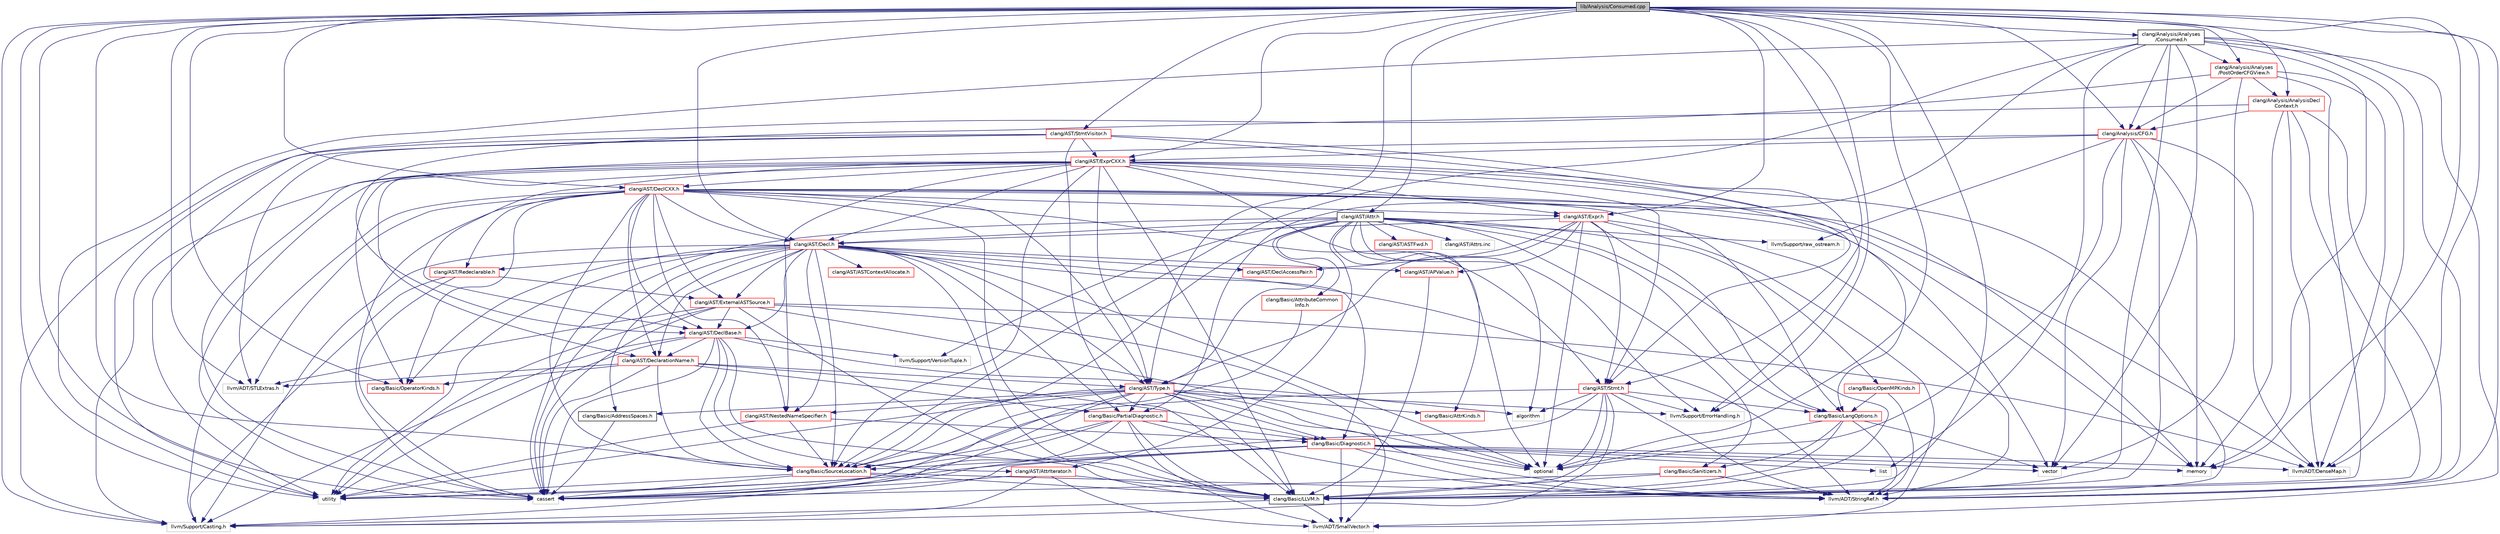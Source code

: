 digraph "lib/Analysis/Consumed.cpp"
{
 // LATEX_PDF_SIZE
  bgcolor="transparent";
  edge [fontname="Helvetica",fontsize="10",labelfontname="Helvetica",labelfontsize="10"];
  node [fontname="Helvetica",fontsize="10",shape=record];
  Node1 [label="lib/Analysis/Consumed.cpp",height=0.2,width=0.4,color="black", fillcolor="grey75", style="filled", fontcolor="black",tooltip=" "];
  Node1 -> Node2 [color="midnightblue",fontsize="10",style="solid",fontname="Helvetica"];
  Node2 [label="clang/Analysis/Analyses\l/Consumed.h",height=0.2,width=0.4,color="black",URL="$Consumed_8h.html",tooltip=" "];
  Node2 -> Node3 [color="midnightblue",fontsize="10",style="solid",fontname="Helvetica"];
  Node3 [label="clang/Analysis/Analyses\l/PostOrderCFGView.h",height=0.2,width=0.4,color="red",URL="$PostOrderCFGView_8h.html",tooltip=" "];
  Node3 -> Node4 [color="midnightblue",fontsize="10",style="solid",fontname="Helvetica"];
  Node4 [label="clang/Analysis/AnalysisDecl\lContext.h",height=0.2,width=0.4,color="red",URL="$AnalysisDeclContext_8h.html",tooltip=" "];
  Node4 -> Node5 [color="midnightblue",fontsize="10",style="solid",fontname="Helvetica"];
  Node5 [label="clang/AST/DeclBase.h",height=0.2,width=0.4,color="red",URL="$DeclBase_8h.html",tooltip=" "];
  Node5 -> Node8 [color="midnightblue",fontsize="10",style="solid",fontname="Helvetica"];
  Node8 [label="clang/AST/AttrIterator.h",height=0.2,width=0.4,color="red",URL="$AttrIterator_8h.html",tooltip=" "];
  Node8 -> Node9 [color="midnightblue",fontsize="10",style="solid",fontname="Helvetica"];
  Node9 [label="clang/Basic/LLVM.h",height=0.2,width=0.4,color="black",URL="$LLVM_8h.html",tooltip=" "];
  Node9 -> Node10 [color="midnightblue",fontsize="10",style="solid",fontname="Helvetica"];
  Node10 [label="llvm/Support/Casting.h",height=0.2,width=0.4,color="grey75",tooltip=" "];
  Node9 -> Node11 [color="midnightblue",fontsize="10",style="solid",fontname="Helvetica"];
  Node11 [label="llvm/ADT/SmallVector.h",height=0.2,width=0.4,color="grey75",tooltip=" "];
  Node8 -> Node11 [color="midnightblue",fontsize="10",style="solid",fontname="Helvetica"];
  Node8 -> Node10 [color="midnightblue",fontsize="10",style="solid",fontname="Helvetica"];
  Node8 -> Node12 [color="midnightblue",fontsize="10",style="solid",fontname="Helvetica"];
  Node12 [label="cassert",height=0.2,width=0.4,color="grey75",tooltip=" "];
  Node5 -> Node15 [color="midnightblue",fontsize="10",style="solid",fontname="Helvetica"];
  Node15 [label="clang/AST/DeclarationName.h",height=0.2,width=0.4,color="red",URL="$DeclarationName_8h.html",tooltip=" "];
  Node15 -> Node16 [color="midnightblue",fontsize="10",style="solid",fontname="Helvetica"];
  Node16 [label="clang/AST/Type.h",height=0.2,width=0.4,color="red",URL="$Type_8h.html",tooltip=" "];
  Node16 -> Node21 [color="midnightblue",fontsize="10",style="solid",fontname="Helvetica"];
  Node21 [label="clang/AST/NestedNameSpecifier.h",height=0.2,width=0.4,color="red",URL="$NestedNameSpecifier_8h.html",tooltip=" "];
  Node21 -> Node22 [color="midnightblue",fontsize="10",style="solid",fontname="Helvetica"];
  Node22 [label="clang/Basic/Diagnostic.h",height=0.2,width=0.4,color="red",URL="$Basic_2Diagnostic_8h.html",tooltip=" "];
  Node22 -> Node33 [color="midnightblue",fontsize="10",style="solid",fontname="Helvetica"];
  Node33 [label="clang/Basic/SourceLocation.h",height=0.2,width=0.4,color="red",URL="$SourceLocation_8h.html",tooltip=" "];
  Node33 -> Node9 [color="midnightblue",fontsize="10",style="solid",fontname="Helvetica"];
  Node33 -> Node25 [color="midnightblue",fontsize="10",style="solid",fontname="Helvetica"];
  Node25 [label="llvm/ADT/StringRef.h",height=0.2,width=0.4,color="grey75",tooltip=" "];
  Node33 -> Node12 [color="midnightblue",fontsize="10",style="solid",fontname="Helvetica"];
  Node33 -> Node34 [color="midnightblue",fontsize="10",style="solid",fontname="Helvetica"];
  Node34 [label="utility",height=0.2,width=0.4,color="grey75",tooltip=" "];
  Node22 -> Node41 [color="midnightblue",fontsize="10",style="solid",fontname="Helvetica"];
  Node41 [label="llvm/ADT/DenseMap.h",height=0.2,width=0.4,color="grey75",tooltip=" "];
  Node22 -> Node11 [color="midnightblue",fontsize="10",style="solid",fontname="Helvetica"];
  Node22 -> Node25 [color="midnightblue",fontsize="10",style="solid",fontname="Helvetica"];
  Node22 -> Node12 [color="midnightblue",fontsize="10",style="solid",fontname="Helvetica"];
  Node22 -> Node45 [color="midnightblue",fontsize="10",style="solid",fontname="Helvetica"];
  Node45 [label="list",height=0.2,width=0.4,color="grey75",tooltip=" "];
  Node22 -> Node47 [color="midnightblue",fontsize="10",style="solid",fontname="Helvetica"];
  Node47 [label="memory",height=0.2,width=0.4,color="grey75",tooltip=" "];
  Node22 -> Node26 [color="midnightblue",fontsize="10",style="solid",fontname="Helvetica"];
  Node26 [label="optional",height=0.2,width=0.4,color="grey75",tooltip=" "];
  Node22 -> Node34 [color="midnightblue",fontsize="10",style="solid",fontname="Helvetica"];
  Node22 -> Node27 [color="midnightblue",fontsize="10",style="solid",fontname="Helvetica"];
  Node27 [label="vector",height=0.2,width=0.4,color="grey75",tooltip=" "];
  Node21 -> Node33 [color="midnightblue",fontsize="10",style="solid",fontname="Helvetica"];
  Node21 -> Node34 [color="midnightblue",fontsize="10",style="solid",fontname="Helvetica"];
  Node16 -> Node55 [color="midnightblue",fontsize="10",style="solid",fontname="Helvetica"];
  Node55 [label="clang/Basic/AddressSpaces.h",height=0.2,width=0.4,color="black",URL="$AddressSpaces_8h.html",tooltip=" "];
  Node55 -> Node12 [color="midnightblue",fontsize="10",style="solid",fontname="Helvetica"];
  Node16 -> Node56 [color="midnightblue",fontsize="10",style="solid",fontname="Helvetica"];
  Node56 [label="clang/Basic/AttrKinds.h",height=0.2,width=0.4,color="red",URL="$AttrKinds_8h.html",tooltip=" "];
  Node16 -> Node22 [color="midnightblue",fontsize="10",style="solid",fontname="Helvetica"];
  Node16 -> Node9 [color="midnightblue",fontsize="10",style="solid",fontname="Helvetica"];
  Node16 -> Node60 [color="midnightblue",fontsize="10",style="solid",fontname="Helvetica"];
  Node60 [label="clang/Basic/PartialDiagnostic.h",height=0.2,width=0.4,color="red",URL="$PartialDiagnostic_8h.html",tooltip=" "];
  Node60 -> Node22 [color="midnightblue",fontsize="10",style="solid",fontname="Helvetica"];
  Node60 -> Node9 [color="midnightblue",fontsize="10",style="solid",fontname="Helvetica"];
  Node60 -> Node33 [color="midnightblue",fontsize="10",style="solid",fontname="Helvetica"];
  Node60 -> Node11 [color="midnightblue",fontsize="10",style="solid",fontname="Helvetica"];
  Node60 -> Node25 [color="midnightblue",fontsize="10",style="solid",fontname="Helvetica"];
  Node60 -> Node12 [color="midnightblue",fontsize="10",style="solid",fontname="Helvetica"];
  Node60 -> Node34 [color="midnightblue",fontsize="10",style="solid",fontname="Helvetica"];
  Node16 -> Node33 [color="midnightblue",fontsize="10",style="solid",fontname="Helvetica"];
  Node16 -> Node25 [color="midnightblue",fontsize="10",style="solid",fontname="Helvetica"];
  Node16 -> Node10 [color="midnightblue",fontsize="10",style="solid",fontname="Helvetica"];
  Node16 -> Node37 [color="midnightblue",fontsize="10",style="solid",fontname="Helvetica"];
  Node37 [label="llvm/Support/ErrorHandling.h",height=0.2,width=0.4,color="grey75",tooltip=" "];
  Node16 -> Node12 [color="midnightblue",fontsize="10",style="solid",fontname="Helvetica"];
  Node16 -> Node26 [color="midnightblue",fontsize="10",style="solid",fontname="Helvetica"];
  Node16 -> Node34 [color="midnightblue",fontsize="10",style="solid",fontname="Helvetica"];
  Node15 -> Node22 [color="midnightblue",fontsize="10",style="solid",fontname="Helvetica"];
  Node15 -> Node80 [color="midnightblue",fontsize="10",style="solid",fontname="Helvetica"];
  Node80 [label="clang/Basic/OperatorKinds.h",height=0.2,width=0.4,color="red",URL="$OperatorKinds_8h.html",tooltip=" "];
  Node15 -> Node60 [color="midnightblue",fontsize="10",style="solid",fontname="Helvetica"];
  Node15 -> Node33 [color="midnightblue",fontsize="10",style="solid",fontname="Helvetica"];
  Node15 -> Node82 [color="midnightblue",fontsize="10",style="solid",fontname="Helvetica"];
  Node82 [label="llvm/ADT/STLExtras.h",height=0.2,width=0.4,color="grey75",tooltip=" "];
  Node15 -> Node12 [color="midnightblue",fontsize="10",style="solid",fontname="Helvetica"];
  Node5 -> Node9 [color="midnightblue",fontsize="10",style="solid",fontname="Helvetica"];
  Node5 -> Node33 [color="midnightblue",fontsize="10",style="solid",fontname="Helvetica"];
  Node5 -> Node10 [color="midnightblue",fontsize="10",style="solid",fontname="Helvetica"];
  Node5 -> Node85 [color="midnightblue",fontsize="10",style="solid",fontname="Helvetica"];
  Node85 [label="llvm/Support/VersionTuple.h",height=0.2,width=0.4,color="grey75",tooltip=" "];
  Node5 -> Node86 [color="midnightblue",fontsize="10",style="solid",fontname="Helvetica"];
  Node86 [label="algorithm",height=0.2,width=0.4,color="grey75",tooltip=" "];
  Node5 -> Node12 [color="midnightblue",fontsize="10",style="solid",fontname="Helvetica"];
  Node5 -> Node34 [color="midnightblue",fontsize="10",style="solid",fontname="Helvetica"];
  Node4 -> Node89 [color="midnightblue",fontsize="10",style="solid",fontname="Helvetica"];
  Node89 [label="clang/Analysis/CFG.h",height=0.2,width=0.4,color="red",URL="$CFG_8h.html",tooltip=" "];
  Node89 -> Node92 [color="midnightblue",fontsize="10",style="solid",fontname="Helvetica"];
  Node92 [label="clang/AST/ExprCXX.h",height=0.2,width=0.4,color="red",URL="$ExprCXX_8h.html",tooltip=" "];
  Node92 -> Node102 [color="midnightblue",fontsize="10",style="solid",fontname="Helvetica"];
  Node102 [label="clang/AST/Decl.h",height=0.2,width=0.4,color="red",URL="$Decl_8h.html",tooltip=" "];
  Node102 -> Node95 [color="midnightblue",fontsize="10",style="solid",fontname="Helvetica"];
  Node95 [label="clang/AST/APValue.h",height=0.2,width=0.4,color="red",URL="$APValue_8h.html",tooltip=" "];
  Node95 -> Node9 [color="midnightblue",fontsize="10",style="solid",fontname="Helvetica"];
  Node102 -> Node100 [color="midnightblue",fontsize="10",style="solid",fontname="Helvetica"];
  Node100 [label="clang/AST/ASTContextAllocate.h",height=0.2,width=0.4,color="red",URL="$ASTContextAllocate_8h.html",tooltip=" "];
  Node102 -> Node103 [color="midnightblue",fontsize="10",style="solid",fontname="Helvetica"];
  Node103 [label="clang/AST/DeclAccessPair.h",height=0.2,width=0.4,color="red",URL="$DeclAccessPair_8h.html",tooltip=" "];
  Node102 -> Node5 [color="midnightblue",fontsize="10",style="solid",fontname="Helvetica"];
  Node102 -> Node15 [color="midnightblue",fontsize="10",style="solid",fontname="Helvetica"];
  Node102 -> Node104 [color="midnightblue",fontsize="10",style="solid",fontname="Helvetica"];
  Node104 [label="clang/AST/ExternalASTSource.h",height=0.2,width=0.4,color="red",URL="$ExternalASTSource_8h.html",tooltip=" "];
  Node104 -> Node5 [color="midnightblue",fontsize="10",style="solid",fontname="Helvetica"];
  Node104 -> Node9 [color="midnightblue",fontsize="10",style="solid",fontname="Helvetica"];
  Node104 -> Node41 [color="midnightblue",fontsize="10",style="solid",fontname="Helvetica"];
  Node104 -> Node82 [color="midnightblue",fontsize="10",style="solid",fontname="Helvetica"];
  Node104 -> Node11 [color="midnightblue",fontsize="10",style="solid",fontname="Helvetica"];
  Node104 -> Node12 [color="midnightblue",fontsize="10",style="solid",fontname="Helvetica"];
  Node104 -> Node26 [color="midnightblue",fontsize="10",style="solid",fontname="Helvetica"];
  Node104 -> Node34 [color="midnightblue",fontsize="10",style="solid",fontname="Helvetica"];
  Node102 -> Node21 [color="midnightblue",fontsize="10",style="solid",fontname="Helvetica"];
  Node102 -> Node108 [color="midnightblue",fontsize="10",style="solid",fontname="Helvetica"];
  Node108 [label="clang/AST/Redeclarable.h",height=0.2,width=0.4,color="red",URL="$Redeclarable_8h.html",tooltip=" "];
  Node108 -> Node104 [color="midnightblue",fontsize="10",style="solid",fontname="Helvetica"];
  Node108 -> Node10 [color="midnightblue",fontsize="10",style="solid",fontname="Helvetica"];
  Node108 -> Node12 [color="midnightblue",fontsize="10",style="solid",fontname="Helvetica"];
  Node102 -> Node16 [color="midnightblue",fontsize="10",style="solid",fontname="Helvetica"];
  Node102 -> Node55 [color="midnightblue",fontsize="10",style="solid",fontname="Helvetica"];
  Node102 -> Node22 [color="midnightblue",fontsize="10",style="solid",fontname="Helvetica"];
  Node102 -> Node9 [color="midnightblue",fontsize="10",style="solid",fontname="Helvetica"];
  Node102 -> Node80 [color="midnightblue",fontsize="10",style="solid",fontname="Helvetica"];
  Node102 -> Node60 [color="midnightblue",fontsize="10",style="solid",fontname="Helvetica"];
  Node102 -> Node33 [color="midnightblue",fontsize="10",style="solid",fontname="Helvetica"];
  Node102 -> Node25 [color="midnightblue",fontsize="10",style="solid",fontname="Helvetica"];
  Node102 -> Node10 [color="midnightblue",fontsize="10",style="solid",fontname="Helvetica"];
  Node102 -> Node12 [color="midnightblue",fontsize="10",style="solid",fontname="Helvetica"];
  Node102 -> Node26 [color="midnightblue",fontsize="10",style="solid",fontname="Helvetica"];
  Node102 -> Node34 [color="midnightblue",fontsize="10",style="solid",fontname="Helvetica"];
  Node92 -> Node5 [color="midnightblue",fontsize="10",style="solid",fontname="Helvetica"];
  Node92 -> Node139 [color="midnightblue",fontsize="10",style="solid",fontname="Helvetica"];
  Node139 [label="clang/AST/DeclCXX.h",height=0.2,width=0.4,color="red",URL="$DeclCXX_8h.html",tooltip=" "];
  Node139 -> Node102 [color="midnightblue",fontsize="10",style="solid",fontname="Helvetica"];
  Node139 -> Node5 [color="midnightblue",fontsize="10",style="solid",fontname="Helvetica"];
  Node139 -> Node15 [color="midnightblue",fontsize="10",style="solid",fontname="Helvetica"];
  Node139 -> Node94 [color="midnightblue",fontsize="10",style="solid",fontname="Helvetica"];
  Node94 [label="clang/AST/Expr.h",height=0.2,width=0.4,color="red",URL="$Expr_8h.html",tooltip=" "];
  Node94 -> Node95 [color="midnightblue",fontsize="10",style="solid",fontname="Helvetica"];
  Node94 -> Node102 [color="midnightblue",fontsize="10",style="solid",fontname="Helvetica"];
  Node94 -> Node103 [color="midnightblue",fontsize="10",style="solid",fontname="Helvetica"];
  Node94 -> Node113 [color="midnightblue",fontsize="10",style="solid",fontname="Helvetica"];
  Node113 [label="clang/AST/Stmt.h",height=0.2,width=0.4,color="red",URL="$Stmt_8h.html",tooltip=" "];
  Node113 -> Node9 [color="midnightblue",fontsize="10",style="solid",fontname="Helvetica"];
  Node113 -> Node117 [color="midnightblue",fontsize="10",style="solid",fontname="Helvetica"];
  Node117 [label="clang/Basic/LangOptions.h",height=0.2,width=0.4,color="red",URL="$LangOptions_8h.html",tooltip=" "];
  Node117 -> Node9 [color="midnightblue",fontsize="10",style="solid",fontname="Helvetica"];
  Node117 -> Node124 [color="midnightblue",fontsize="10",style="solid",fontname="Helvetica"];
  Node124 [label="clang/Basic/Sanitizers.h",height=0.2,width=0.4,color="red",URL="$Sanitizers_8h.html",tooltip=" "];
  Node124 -> Node9 [color="midnightblue",fontsize="10",style="solid",fontname="Helvetica"];
  Node124 -> Node25 [color="midnightblue",fontsize="10",style="solid",fontname="Helvetica"];
  Node124 -> Node12 [color="midnightblue",fontsize="10",style="solid",fontname="Helvetica"];
  Node117 -> Node25 [color="midnightblue",fontsize="10",style="solid",fontname="Helvetica"];
  Node117 -> Node26 [color="midnightblue",fontsize="10",style="solid",fontname="Helvetica"];
  Node117 -> Node27 [color="midnightblue",fontsize="10",style="solid",fontname="Helvetica"];
  Node113 -> Node33 [color="midnightblue",fontsize="10",style="solid",fontname="Helvetica"];
  Node113 -> Node25 [color="midnightblue",fontsize="10",style="solid",fontname="Helvetica"];
  Node113 -> Node10 [color="midnightblue",fontsize="10",style="solid",fontname="Helvetica"];
  Node113 -> Node37 [color="midnightblue",fontsize="10",style="solid",fontname="Helvetica"];
  Node113 -> Node86 [color="midnightblue",fontsize="10",style="solid",fontname="Helvetica"];
  Node113 -> Node12 [color="midnightblue",fontsize="10",style="solid",fontname="Helvetica"];
  Node113 -> Node26 [color="midnightblue",fontsize="10",style="solid",fontname="Helvetica"];
  Node94 -> Node16 [color="midnightblue",fontsize="10",style="solid",fontname="Helvetica"];
  Node94 -> Node117 [color="midnightblue",fontsize="10",style="solid",fontname="Helvetica"];
  Node94 -> Node11 [color="midnightblue",fontsize="10",style="solid",fontname="Helvetica"];
  Node94 -> Node25 [color="midnightblue",fontsize="10",style="solid",fontname="Helvetica"];
  Node94 -> Node26 [color="midnightblue",fontsize="10",style="solid",fontname="Helvetica"];
  Node139 -> Node104 [color="midnightblue",fontsize="10",style="solid",fontname="Helvetica"];
  Node139 -> Node21 [color="midnightblue",fontsize="10",style="solid",fontname="Helvetica"];
  Node139 -> Node108 [color="midnightblue",fontsize="10",style="solid",fontname="Helvetica"];
  Node139 -> Node113 [color="midnightblue",fontsize="10",style="solid",fontname="Helvetica"];
  Node139 -> Node16 [color="midnightblue",fontsize="10",style="solid",fontname="Helvetica"];
  Node139 -> Node9 [color="midnightblue",fontsize="10",style="solid",fontname="Helvetica"];
  Node139 -> Node117 [color="midnightblue",fontsize="10",style="solid",fontname="Helvetica"];
  Node139 -> Node80 [color="midnightblue",fontsize="10",style="solid",fontname="Helvetica"];
  Node139 -> Node33 [color="midnightblue",fontsize="10",style="solid",fontname="Helvetica"];
  Node139 -> Node41 [color="midnightblue",fontsize="10",style="solid",fontname="Helvetica"];
  Node139 -> Node82 [color="midnightblue",fontsize="10",style="solid",fontname="Helvetica"];
  Node139 -> Node10 [color="midnightblue",fontsize="10",style="solid",fontname="Helvetica"];
  Node139 -> Node12 [color="midnightblue",fontsize="10",style="solid",fontname="Helvetica"];
  Node139 -> Node47 [color="midnightblue",fontsize="10",style="solid",fontname="Helvetica"];
  Node139 -> Node27 [color="midnightblue",fontsize="10",style="solid",fontname="Helvetica"];
  Node92 -> Node15 [color="midnightblue",fontsize="10",style="solid",fontname="Helvetica"];
  Node92 -> Node94 [color="midnightblue",fontsize="10",style="solid",fontname="Helvetica"];
  Node92 -> Node21 [color="midnightblue",fontsize="10",style="solid",fontname="Helvetica"];
  Node92 -> Node113 [color="midnightblue",fontsize="10",style="solid",fontname="Helvetica"];
  Node92 -> Node16 [color="midnightblue",fontsize="10",style="solid",fontname="Helvetica"];
  Node92 -> Node9 [color="midnightblue",fontsize="10",style="solid",fontname="Helvetica"];
  Node92 -> Node117 [color="midnightblue",fontsize="10",style="solid",fontname="Helvetica"];
  Node92 -> Node80 [color="midnightblue",fontsize="10",style="solid",fontname="Helvetica"];
  Node92 -> Node33 [color="midnightblue",fontsize="10",style="solid",fontname="Helvetica"];
  Node92 -> Node25 [color="midnightblue",fontsize="10",style="solid",fontname="Helvetica"];
  Node92 -> Node10 [color="midnightblue",fontsize="10",style="solid",fontname="Helvetica"];
  Node92 -> Node12 [color="midnightblue",fontsize="10",style="solid",fontname="Helvetica"];
  Node92 -> Node47 [color="midnightblue",fontsize="10",style="solid",fontname="Helvetica"];
  Node92 -> Node26 [color="midnightblue",fontsize="10",style="solid",fontname="Helvetica"];
  Node89 -> Node9 [color="midnightblue",fontsize="10",style="solid",fontname="Helvetica"];
  Node89 -> Node41 [color="midnightblue",fontsize="10",style="solid",fontname="Helvetica"];
  Node89 -> Node7 [color="midnightblue",fontsize="10",style="solid",fontname="Helvetica"];
  Node7 [label="llvm/Support/raw_ostream.h",height=0.2,width=0.4,color="grey75",tooltip=" "];
  Node89 -> Node12 [color="midnightblue",fontsize="10",style="solid",fontname="Helvetica"];
  Node89 -> Node47 [color="midnightblue",fontsize="10",style="solid",fontname="Helvetica"];
  Node89 -> Node26 [color="midnightblue",fontsize="10",style="solid",fontname="Helvetica"];
  Node89 -> Node27 [color="midnightblue",fontsize="10",style="solid",fontname="Helvetica"];
  Node4 -> Node9 [color="midnightblue",fontsize="10",style="solid",fontname="Helvetica"];
  Node4 -> Node41 [color="midnightblue",fontsize="10",style="solid",fontname="Helvetica"];
  Node4 -> Node25 [color="midnightblue",fontsize="10",style="solid",fontname="Helvetica"];
  Node4 -> Node47 [color="midnightblue",fontsize="10",style="solid",fontname="Helvetica"];
  Node3 -> Node89 [color="midnightblue",fontsize="10",style="solid",fontname="Helvetica"];
  Node3 -> Node9 [color="midnightblue",fontsize="10",style="solid",fontname="Helvetica"];
  Node3 -> Node41 [color="midnightblue",fontsize="10",style="solid",fontname="Helvetica"];
  Node3 -> Node34 [color="midnightblue",fontsize="10",style="solid",fontname="Helvetica"];
  Node3 -> Node27 [color="midnightblue",fontsize="10",style="solid",fontname="Helvetica"];
  Node2 -> Node89 [color="midnightblue",fontsize="10",style="solid",fontname="Helvetica"];
  Node2 -> Node9 [color="midnightblue",fontsize="10",style="solid",fontname="Helvetica"];
  Node2 -> Node60 [color="midnightblue",fontsize="10",style="solid",fontname="Helvetica"];
  Node2 -> Node33 [color="midnightblue",fontsize="10",style="solid",fontname="Helvetica"];
  Node2 -> Node41 [color="midnightblue",fontsize="10",style="solid",fontname="Helvetica"];
  Node2 -> Node11 [color="midnightblue",fontsize="10",style="solid",fontname="Helvetica"];
  Node2 -> Node25 [color="midnightblue",fontsize="10",style="solid",fontname="Helvetica"];
  Node2 -> Node45 [color="midnightblue",fontsize="10",style="solid",fontname="Helvetica"];
  Node2 -> Node47 [color="midnightblue",fontsize="10",style="solid",fontname="Helvetica"];
  Node2 -> Node34 [color="midnightblue",fontsize="10",style="solid",fontname="Helvetica"];
  Node2 -> Node27 [color="midnightblue",fontsize="10",style="solid",fontname="Helvetica"];
  Node1 -> Node184 [color="midnightblue",fontsize="10",style="solid",fontname="Helvetica"];
  Node184 [label="clang/AST/Attr.h",height=0.2,width=0.4,color="black",URL="$Attr_8h.html",tooltip=" "];
  Node184 -> Node150 [color="midnightblue",fontsize="10",style="solid",fontname="Helvetica"];
  Node150 [label="clang/AST/ASTFwd.h",height=0.2,width=0.4,color="red",URL="$ASTFwd_8h.html",tooltip=" "];
  Node184 -> Node8 [color="midnightblue",fontsize="10",style="solid",fontname="Helvetica"];
  Node184 -> Node102 [color="midnightblue",fontsize="10",style="solid",fontname="Helvetica"];
  Node184 -> Node16 [color="midnightblue",fontsize="10",style="solid",fontname="Helvetica"];
  Node184 -> Node56 [color="midnightblue",fontsize="10",style="solid",fontname="Helvetica"];
  Node184 -> Node185 [color="midnightblue",fontsize="10",style="solid",fontname="Helvetica"];
  Node185 [label="clang/Basic/AttributeCommon\lInfo.h",height=0.2,width=0.4,color="red",URL="$AttributeCommonInfo_8h.html",tooltip=" "];
  Node185 -> Node33 [color="midnightblue",fontsize="10",style="solid",fontname="Helvetica"];
  Node184 -> Node117 [color="midnightblue",fontsize="10",style="solid",fontname="Helvetica"];
  Node184 -> Node9 [color="midnightblue",fontsize="10",style="solid",fontname="Helvetica"];
  Node184 -> Node187 [color="midnightblue",fontsize="10",style="solid",fontname="Helvetica"];
  Node187 [label="clang/Basic/OpenMPKinds.h",height=0.2,width=0.4,color="red",URL="$OpenMPKinds_8h.html",tooltip=" "];
  Node187 -> Node117 [color="midnightblue",fontsize="10",style="solid",fontname="Helvetica"];
  Node187 -> Node25 [color="midnightblue",fontsize="10",style="solid",fontname="Helvetica"];
  Node184 -> Node124 [color="midnightblue",fontsize="10",style="solid",fontname="Helvetica"];
  Node184 -> Node33 [color="midnightblue",fontsize="10",style="solid",fontname="Helvetica"];
  Node184 -> Node37 [color="midnightblue",fontsize="10",style="solid",fontname="Helvetica"];
  Node184 -> Node85 [color="midnightblue",fontsize="10",style="solid",fontname="Helvetica"];
  Node184 -> Node7 [color="midnightblue",fontsize="10",style="solid",fontname="Helvetica"];
  Node184 -> Node86 [color="midnightblue",fontsize="10",style="solid",fontname="Helvetica"];
  Node184 -> Node12 [color="midnightblue",fontsize="10",style="solid",fontname="Helvetica"];
  Node184 -> Node190 [color="midnightblue",fontsize="10",style="solid",fontname="Helvetica"];
  Node190 [label="clang/AST/Attrs.inc",height=0.2,width=0.4,color="grey75",tooltip=" "];
  Node1 -> Node102 [color="midnightblue",fontsize="10",style="solid",fontname="Helvetica"];
  Node1 -> Node139 [color="midnightblue",fontsize="10",style="solid",fontname="Helvetica"];
  Node1 -> Node94 [color="midnightblue",fontsize="10",style="solid",fontname="Helvetica"];
  Node1 -> Node92 [color="midnightblue",fontsize="10",style="solid",fontname="Helvetica"];
  Node1 -> Node113 [color="midnightblue",fontsize="10",style="solid",fontname="Helvetica"];
  Node1 -> Node191 [color="midnightblue",fontsize="10",style="solid",fontname="Helvetica"];
  Node191 [label="clang/AST/StmtVisitor.h",height=0.2,width=0.4,color="red",URL="$StmtVisitor_8h.html",tooltip=" "];
  Node191 -> Node92 [color="midnightblue",fontsize="10",style="solid",fontname="Helvetica"];
  Node191 -> Node113 [color="midnightblue",fontsize="10",style="solid",fontname="Helvetica"];
  Node191 -> Node9 [color="midnightblue",fontsize="10",style="solid",fontname="Helvetica"];
  Node191 -> Node82 [color="midnightblue",fontsize="10",style="solid",fontname="Helvetica"];
  Node191 -> Node10 [color="midnightblue",fontsize="10",style="solid",fontname="Helvetica"];
  Node191 -> Node37 [color="midnightblue",fontsize="10",style="solid",fontname="Helvetica"];
  Node191 -> Node34 [color="midnightblue",fontsize="10",style="solid",fontname="Helvetica"];
  Node1 -> Node16 [color="midnightblue",fontsize="10",style="solid",fontname="Helvetica"];
  Node1 -> Node3 [color="midnightblue",fontsize="10",style="solid",fontname="Helvetica"];
  Node1 -> Node4 [color="midnightblue",fontsize="10",style="solid",fontname="Helvetica"];
  Node1 -> Node89 [color="midnightblue",fontsize="10",style="solid",fontname="Helvetica"];
  Node1 -> Node9 [color="midnightblue",fontsize="10",style="solid",fontname="Helvetica"];
  Node1 -> Node80 [color="midnightblue",fontsize="10",style="solid",fontname="Helvetica"];
  Node1 -> Node33 [color="midnightblue",fontsize="10",style="solid",fontname="Helvetica"];
  Node1 -> Node41 [color="midnightblue",fontsize="10",style="solid",fontname="Helvetica"];
  Node1 -> Node82 [color="midnightblue",fontsize="10",style="solid",fontname="Helvetica"];
  Node1 -> Node25 [color="midnightblue",fontsize="10",style="solid",fontname="Helvetica"];
  Node1 -> Node10 [color="midnightblue",fontsize="10",style="solid",fontname="Helvetica"];
  Node1 -> Node37 [color="midnightblue",fontsize="10",style="solid",fontname="Helvetica"];
  Node1 -> Node12 [color="midnightblue",fontsize="10",style="solid",fontname="Helvetica"];
  Node1 -> Node47 [color="midnightblue",fontsize="10",style="solid",fontname="Helvetica"];
  Node1 -> Node26 [color="midnightblue",fontsize="10",style="solid",fontname="Helvetica"];
  Node1 -> Node34 [color="midnightblue",fontsize="10",style="solid",fontname="Helvetica"];
}

